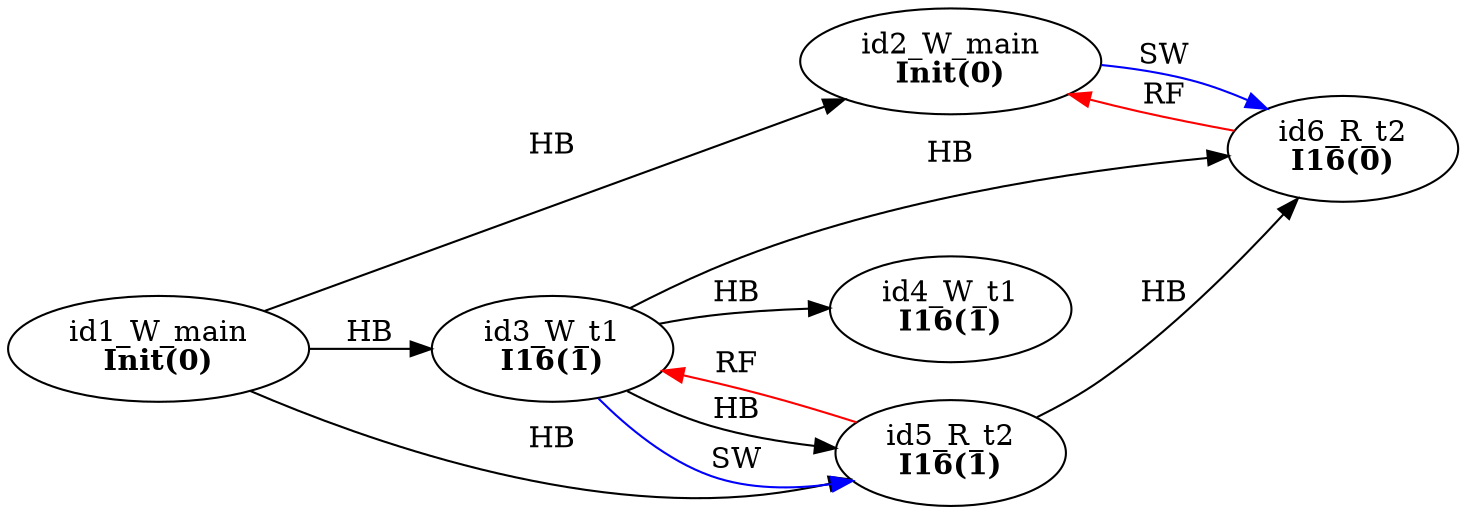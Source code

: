 digraph memory_model {
rankdir=LR;
splines=true; esep=0.5;
id1_W_main -> id2_W_main [label = "HB", color="black"];
id3_W_t1 -> id4_W_t1 [label = "HB", color="black"];
id5_R_t2 -> id6_R_t2 [label = "HB", color="black"];
id1_W_main -> id3_W_t1 [label = "HB", color="black"];
id1_W_main -> id5_R_t2 [label = "HB", color="black"];
id3_W_t1 -> id5_R_t2 [label = "HB", color="black"];
id3_W_t1 -> id6_R_t2 [label = "HB", color="black"];
id5_R_t2 -> id3_W_t1 [label = "RF", color="red"];
id6_R_t2 -> id2_W_main [label = "RF", color="red"];
id2_W_main -> id6_R_t2 [label = "SW", color="blue"];
id3_W_t1 -> id5_R_t2 [label = "SW", color="blue"];
id1_W_main [label=<id1_W_main<br/><B>Init(0)</B>>, pos="2.5,4!"]
id2_W_main [label=<id2_W_main<br/><B>Init(0)</B>>, pos="2.5,2!"]
id3_W_t1 [label=<id3_W_t1<br/><B>I16(1)</B>>, pos="0,0!"]
id4_W_t1 [label=<id4_W_t1<br/><B>I16(1)</B>>, pos="0,-2!"]
id5_R_t2 [label=<id5_R_t2<br/><B>I16(1)</B>>, pos="5,0!"]
id6_R_t2 [label=<id6_R_t2<br/><B>I16(0)</B>>, pos="5,-2!"]
}